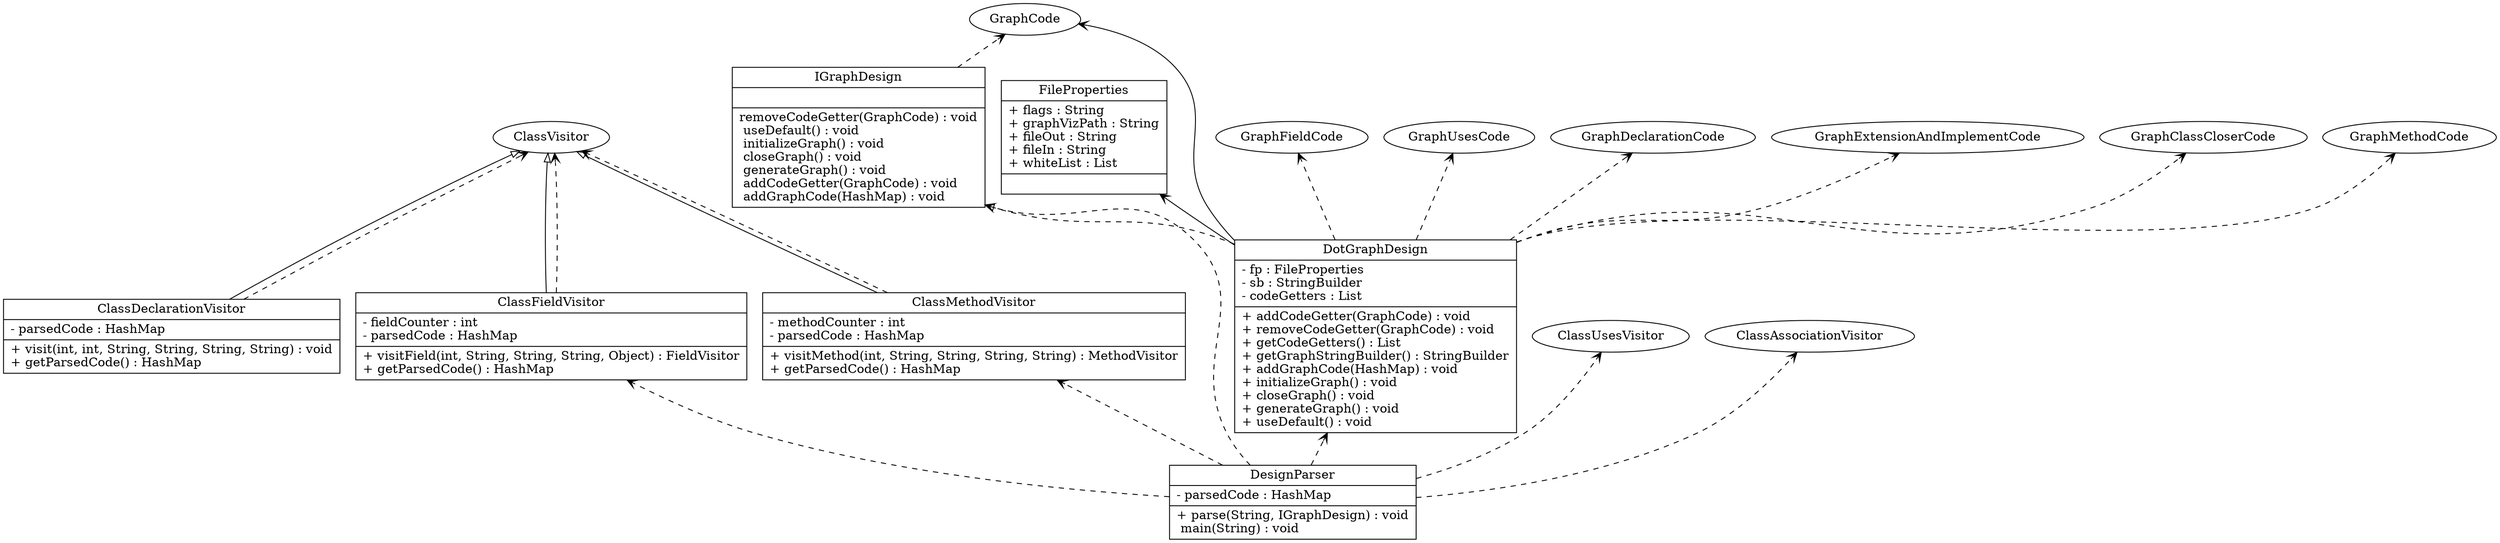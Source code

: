 digraph G{
rankdir=BT;
ClassDeclarationVisitor [
shape="record",
label = "{ClassDeclarationVisitor|- parsedCode : HashMap\l|+ visit(int, int, String, String, String, String) : void\l+ getParsedCode() : HashMap\l}"
];ClassDeclarationVisitor -> ClassVisitor [arrowhead="onormal", style="solid"];ClassDeclarationVisitor -> ClassVisitor [arrowhead="open", style="dashed"];ClassFieldVisitor [
shape="record",
label = "{ClassFieldVisitor|- fieldCounter : int\l- parsedCode : HashMap\l|+ visitField(int, String, String, String, Object) : FieldVisitor\l+ getParsedCode() : HashMap\l}"
];ClassFieldVisitor -> ClassVisitor [arrowhead="onormal", style="solid"];ClassFieldVisitor -> ClassVisitor [arrowhead="open", style="dashed"];ClassMethodVisitor [
shape="record",
label = "{ClassMethodVisitor|- methodCounter : int\l- parsedCode : HashMap\l|+ visitMethod(int, String, String, String, String) : MethodVisitor\l+ getParsedCode() : HashMap\l}"
];ClassMethodVisitor -> ClassVisitor [arrowhead="onormal", style="solid"];ClassMethodVisitor -> ClassVisitor [arrowhead="open", style="dashed"];DesignParser [
shape="record",
label = "{DesignParser|- parsedCode : HashMap\l|+ parse(String, IGraphDesign) : void\l main(String) : void\l}"
];DesignParser -> IGraphDesign [arrowhead="open", style="dashed"];DesignParser -> DotGraphDesign [arrowhead="open", style="dashed"];DesignParser -> ClassUsesVisitor [arrowhead="open", style="dashed"];DesignParser -> ClassAssociationVisitor [arrowhead="open", style="dashed"];DesignParser -> ClassFieldVisitor [arrowhead="open", style="dashed"];DesignParser -> ClassMethodVisitor [arrowhead="open", style="dashed"];DotGraphDesign [
shape="record",
label = "{DotGraphDesign|- fp : FileProperties\l- sb : StringBuilder\l- codeGetters : List\l|+ addCodeGetter(GraphCode) : void\l+ removeCodeGetter(GraphCode) : void\l+ getCodeGetters() : List\l+ getGraphStringBuilder() : StringBuilder\l+ addGraphCode(HashMap) : void\l+ initializeGraph() : void\l+ closeGraph() : void\l+ generateGraph() : void\l+ useDefault() : void\l}"
];DotGraphDesign -> IGraphDesign [arrowhead="onormal", style="dashed"];DotGraphDesign -> FileProperties [arrowhead="open", style="solid"];DotGraphDesign -> GraphCode [arrowhead="open", style="solid"];DotGraphDesign -> GraphFieldCode [arrowhead="open", style="dashed"];DotGraphDesign -> GraphUsesCode [arrowhead="open", style="dashed"];DotGraphDesign -> GraphDeclarationCode [arrowhead="open", style="dashed"];DotGraphDesign -> GraphExtensionAndImplementCode [arrowhead="open", style="dashed"];DotGraphDesign -> GraphClassCloserCode [arrowhead="open", style="dashed"];DotGraphDesign -> GraphMethodCode [arrowhead="open", style="dashed"];FileProperties [
shape="record",
label = "{FileProperties|+ flags : String\l+ graphVizPath : String\l+ fileOut : String\l+ fileIn : String\l+ whiteList : List\l|}"
];IGraphDesign [
shape="record",
label = "{IGraphDesign|| removeCodeGetter(GraphCode) : void\l useDefault() : void\l initializeGraph() : void\l closeGraph() : void\l generateGraph() : void\l addCodeGetter(GraphCode) : void\l addGraphCode(HashMap) : void\l}"
];IGraphDesign -> GraphCode [arrowhead="open", style="dashed"];}